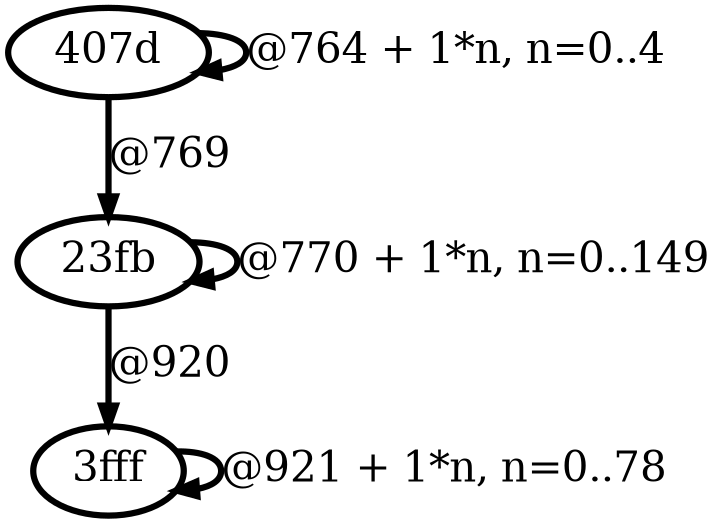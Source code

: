 digraph G {
        node [style=rounded, penwidth=3, fontsize=20, shape=oval];
        "407d" -> "407d" [label="@764 + 1*n, n=0..4", color=black,arrowsize=1,style=bold,penwidth=3,fontsize=20];
"407d" -> "23fb" [label="@769", color=black,arrowsize=1,style=bold,penwidth=3,fontsize=20];
"23fb" -> "23fb" [label="@770 + 1*n, n=0..149", color=black,arrowsize=1,style=bold,penwidth=3,fontsize=20];
"23fb" -> "3fff" [label="@920", color=black,arrowsize=1,style=bold,penwidth=3,fontsize=20];
"3fff" -> "3fff" [label="@921 + 1*n, n=0..78", color=black,arrowsize=1,style=bold,penwidth=3,fontsize=20];
}
